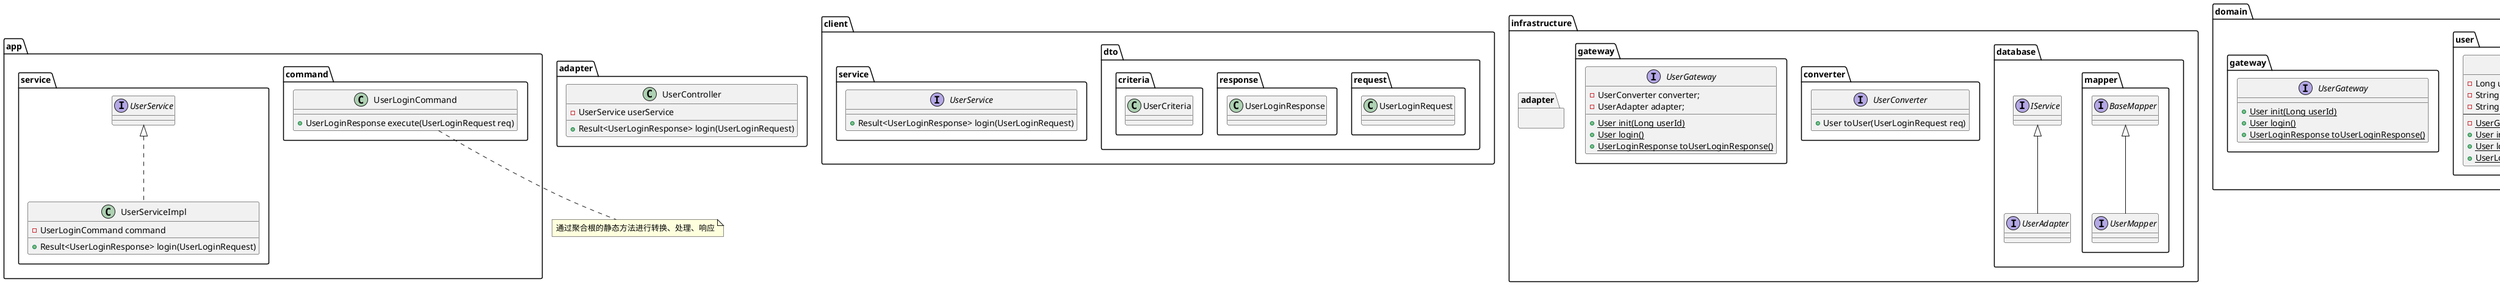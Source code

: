@startuml
'https://plantuml.com/class-diagram

namespace adapter {
    class UserController {
        - UserService userService
        + Result<UserLoginResponse> login(UserLoginRequest)
    }
}

namespace client {
    namespace client.dto {
        namespace client.dto.request {
            class UserLoginRequest
        }
        namespace client.dto.response {
            class UserLoginResponse
        }
        namespace client.dto.criteria {
             class UserCriteria
        }
    }
    namespace client.service {
        interface UserService {
            + Result<UserLoginResponse> login(UserLoginRequest)
        }
    }
}

namespace app {
    namespace app.service {
        class UserServiceImpl implements UserService {
            - UserLoginCommand command
            + Result<UserLoginResponse> login(UserLoginRequest)
        }
    }
    namespace app.command {
        class UserLoginCommand {
            + UserLoginResponse execute(UserLoginRequest req)
        }
    }
}
note bottom of app.command.UserLoginCommand: 通过聚合根的静态方法进行转换、处理、响应

namespace infrastructure {
    namespace infrastructure.adapter {
        namespace infrastructure.database {
            interface UserAdapter extends IService
            namespace infrastructure.database.mapper {
                interface UserMapper extends BaseMapper
            }
        }
    }
    namespace infrastructure.converter {
        interface UserConverter {
            + User toUser(UserLoginRequest req)
        }
    }
    namespace infrastructure.gateway {
        interface UserGateway {
            - UserConverter converter;
            - UserAdapter adapter;
            + {static} User init(Long userId)
            + {static} User login()
            + {static} UserLoginResponse toUserLoginResponse()
        }
    }
}
namespace domain {
    namespace domain.user {
        class User {
            - Long userId;
            - String username;
            - String pwd;
            ---
            - {static} UserGateway gateway
            + {static} User init(Long userId)
            + {static} User login()
            + {static} UserLoginResponse toUserLoginResponse()
        }
        namespace domain.gateway {
            interface UserGateway {
                + {static} User init(Long userId)
                + {static} User login()
                + {static} UserLoginResponse toUserLoginResponse()
            }
        }
    }
}
@enduml